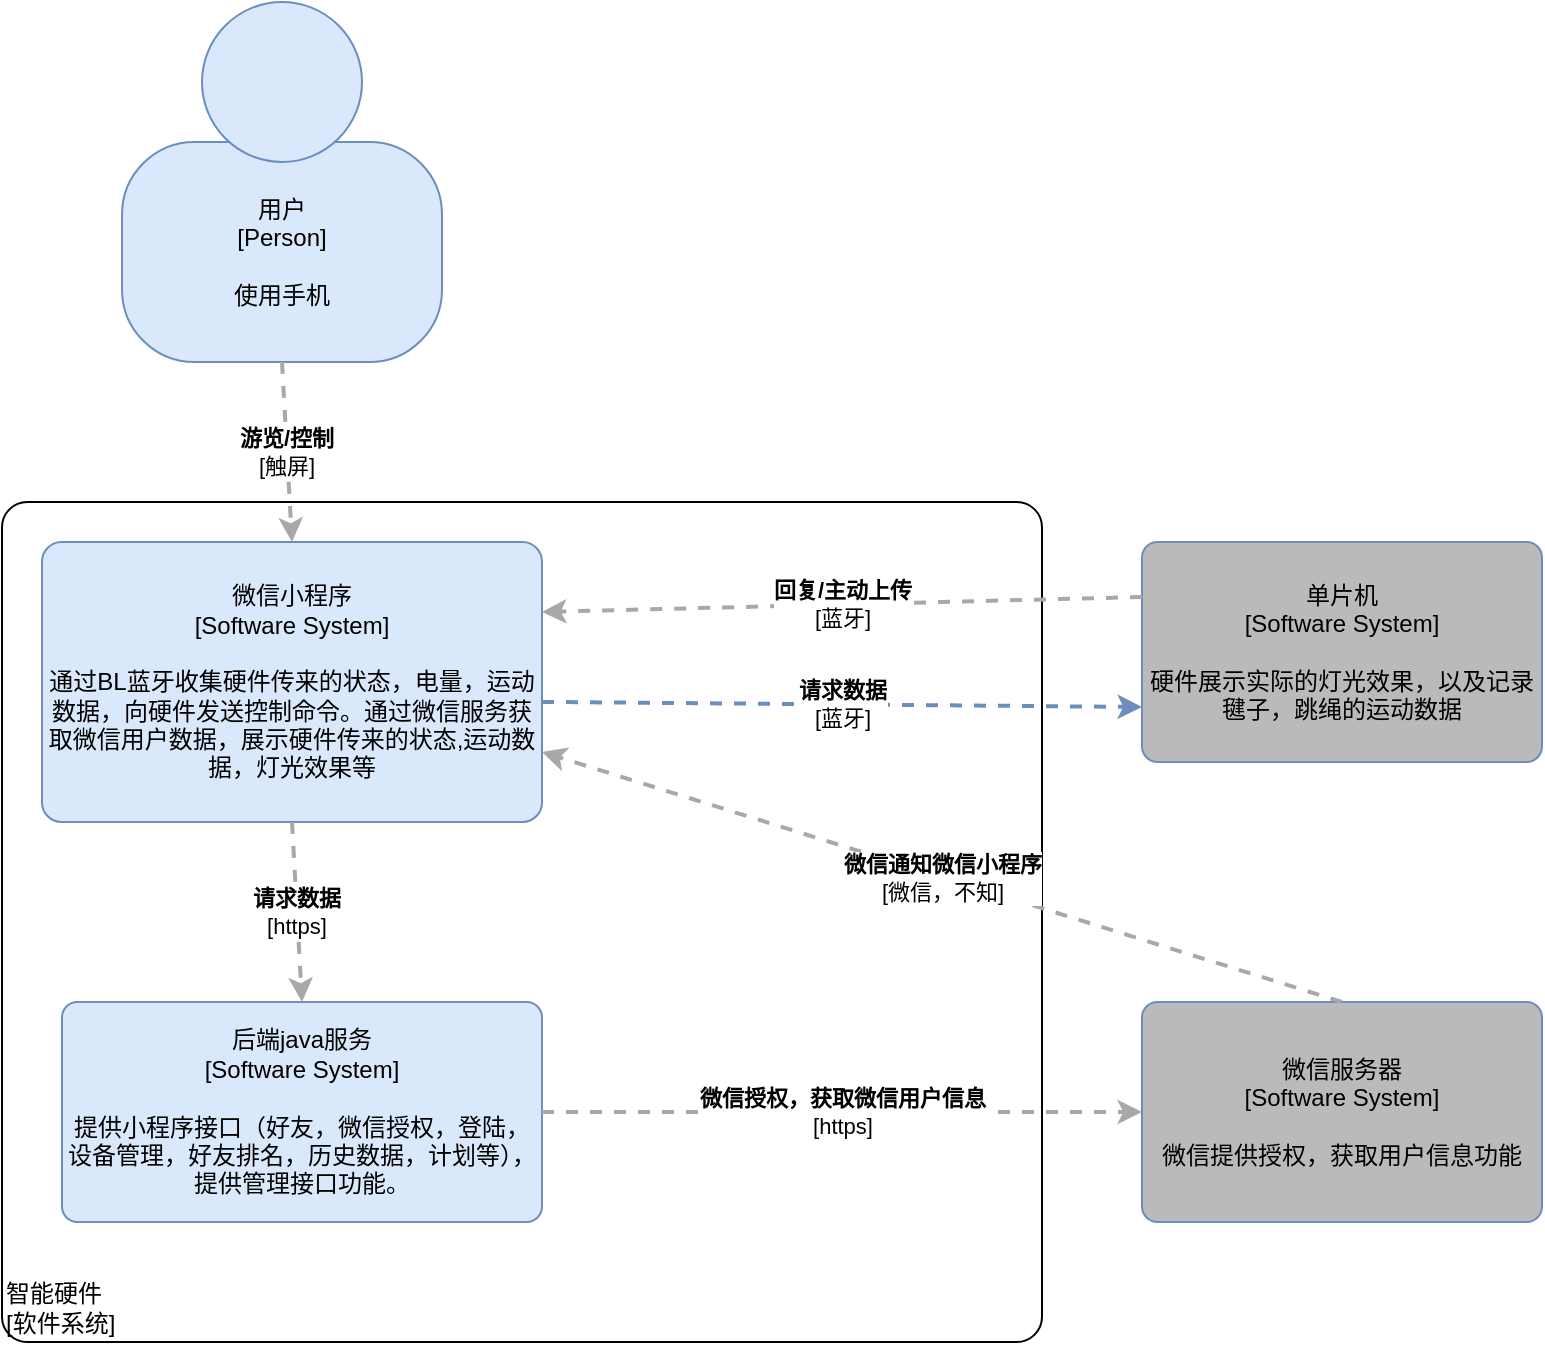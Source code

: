 <mxfile version="12.3.1" type="github" pages="2"><diagram id="dFLPB957eW2LdXgKGIzN" name="第 1 页"><mxGraphModel dx="1422" dy="770" grid="1" gridSize="10" guides="1" tooltips="1" connect="1" arrows="1" fold="1" page="1" pageScale="1" pageWidth="1100" pageHeight="850" math="0" shadow="0"><root><mxCell id="0"/><mxCell id="1" parent="0"/><object label="&lt;div style=&quot;text-align: left&quot;&gt;智能硬件&lt;/div&gt;&lt;div style=&quot;text-align: left&quot;&gt;[软件系统]&lt;/div&gt;" placeholders="1" c4Name="智能硬件" c4Type="ExecutionEnvironment" c4Application="软件系统" id="0BXv9Z6ZCEVB2dCwjM8f-7"><mxCell style="rounded=1;whiteSpace=wrap;html=1;labelBackgroundColor=none;fillColor=#ffffff;fontColor=#000000;align=left;arcSize=3;strokeColor=#000000;verticalAlign=bottom;" vertex="1" parent="1"><mxGeometry x="240" y="360" width="520" height="420" as="geometry"/><C4ExecutionEnvironment as="c4"/></mxCell></object><mxCell id="0BXv9Z6ZCEVB2dCwjM8f-1" value="" style="group;rounded=0;labelBackgroundColor=none;fillColor=none;fontColor=#000000;align=center;html=1;" vertex="1" connectable="0" parent="1"><mxGeometry x="300" y="110" width="160" height="180" as="geometry"/><C4Person as="c4"/></mxCell><object label="&lt;div&gt;用户&lt;/div&gt;&lt;div&gt;[Person]&lt;/div&gt;&lt;div&gt;&lt;br&gt;&lt;/div&gt;&lt;div&gt;使用手机&lt;/div&gt;" placeholders="1" c4Name="name" c4Type="body" c4Description="Beschreibung" id="0BXv9Z6ZCEVB2dCwjM8f-2"><mxCell style="rounded=1;whiteSpace=wrap;html=1;labelBackgroundColor=none;fillColor=#dae8fc;fontColor=#000000;align=center;arcSize=33;strokeColor=#6c8ebf;" vertex="1" parent="0BXv9Z6ZCEVB2dCwjM8f-1"><mxGeometry y="70" width="160" height="110" as="geometry"/><C4Person as="c4"/></mxCell></object><mxCell id="0BXv9Z6ZCEVB2dCwjM8f-3" value="" style="ellipse;whiteSpace=wrap;html=1;aspect=fixed;rounded=0;labelBackgroundColor=none;fillColor=#dae8fc;fontSize=12;fontColor=#000000;align=center;strokeColor=#6c8ebf;" vertex="1" parent="0BXv9Z6ZCEVB2dCwjM8f-1"><mxGeometry x="40" width="80" height="80" as="geometry"/><C4Person as="c4"/></mxCell><object label="微信小程序&lt;div&gt;[Software System]&lt;/div&gt;&lt;div&gt;&lt;br&gt;&lt;/div&gt;&lt;div&gt;通过BL蓝牙收集硬件传来的状态，电量，运动数据，向硬件发送控制命令。通过微信服务获取微信用户数据，展示硬件传来的状态,运动数据，灯光效果等" placeholders="1" c4Name="微信小程序" c4Type="SoftwareSystem" c4Description="通过BL蓝牙收集硬件传来的状态，电量，运动数据，向硬件发送控制命令。通过微信服务获取微信用户数据，展示硬件传来的状态,运动数据，灯光效果等" id="0BXv9Z6ZCEVB2dCwjM8f-4"><mxCell style="rounded=1;whiteSpace=wrap;html=1;labelBackgroundColor=none;fillColor=#dae8fc;fontColor=#000000;align=center;arcSize=7;strokeColor=#6c8ebf;" vertex="1" parent="1"><mxGeometry x="260" y="380" width="250" height="140" as="geometry"/><C4SoftwareSystem as="c4"/></mxCell></object><object label="单片机&lt;div&gt;[Software System]&lt;/div&gt;&lt;div&gt;&lt;br&gt;&lt;/div&gt;&lt;div&gt;硬件展示实际的灯光效果，以及记录毽子，跳绳的运动数据" placeholders="1" c4Name="单片机" c4Type="SoftwareSystem" c4Description="硬件展示实际的灯光效果，以及记录毽子，跳绳的运动数据" id="0BXv9Z6ZCEVB2dCwjM8f-6"><mxCell style="rounded=1;whiteSpace=wrap;html=1;labelBackgroundColor=none;fillColor=#BABABA;fontColor=#000000;align=center;arcSize=7;strokeColor=#6c8ebf;" vertex="1" parent="1"><mxGeometry x="810" y="380" width="200" height="110" as="geometry"/><C4SoftwareSystem as="c4"/></mxCell></object><object label="后端java服务&lt;div&gt;[Software System]&lt;/div&gt;&lt;div&gt;&lt;br&gt;&lt;/div&gt;&lt;div&gt;提供小程序接口（好友，微信授权，登陆，设备管理，好友排名，历史数据，计划等），提供管理接口功能。" placeholders="1" c4Name="后端java服务" c4Type="SoftwareSystem" c4Description="提供小程序接口（好友，微信授权，登陆，设备管理，好友排名，历史数据，计划等），提供管理接口功能。" id="0BXv9Z6ZCEVB2dCwjM8f-8"><mxCell style="rounded=1;whiteSpace=wrap;html=1;labelBackgroundColor=none;fillColor=#dae8fc;fontColor=#000000;align=center;arcSize=7;strokeColor=#6c8ebf;" vertex="1" parent="1"><mxGeometry x="270" y="610" width="240" height="110" as="geometry"/><C4SoftwareSystem as="c4"/></mxCell></object><object label="微信服务器&lt;div&gt;[Software System]&lt;/div&gt;&lt;div&gt;&lt;br&gt;&lt;/div&gt;&lt;div&gt;微信提供授权，获取用户信息功能" placeholders="1" c4Name="微信服务器" c4Type="SoftwareSystem" c4Description="微信提供授权，获取用户信息功能" id="0BXv9Z6ZCEVB2dCwjM8f-9"><mxCell style="rounded=1;whiteSpace=wrap;html=1;labelBackgroundColor=none;fillColor=#BABABA;fontColor=#000000;align=center;arcSize=7;strokeColor=#6c8ebf;" vertex="1" parent="1"><mxGeometry x="810" y="610" width="200" height="110" as="geometry"/><C4SoftwareSystem as="c4"/></mxCell></object><object label="&lt;div style=&quot;text-align: left&quot;&gt;&lt;div style=&quot;text-align: center&quot;&gt;&lt;b&gt;游览/控制&lt;/b&gt;&lt;/div&gt;&lt;div style=&quot;text-align: center&quot;&gt;[触屏]&lt;/div&gt;&lt;/div&gt;" c4Type="Relationship" c4Description="游览/控制" c4Technology="触屏" id="0BXv9Z6ZCEVB2dCwjM8f-10"><mxCell style="edgeStyle=none;rounded=0;html=1;entryX=0.5;entryY=0;jettySize=auto;orthogonalLoop=1;strokeColor=#A8A8A8;strokeWidth=2;fontColor=#000000;jumpStyle=none;dashed=1;exitX=0.5;exitY=1;exitDx=0;exitDy=0;entryDx=0;entryDy=0;" edge="1" parent="1" source="0BXv9Z6ZCEVB2dCwjM8f-2" target="0BXv9Z6ZCEVB2dCwjM8f-4"><mxGeometry width="160" relative="1" as="geometry"><mxPoint x="380" y="310" as="sourcePoint"/><mxPoint x="540" y="310" as="targetPoint"/></mxGeometry><C4Relationship as="c4"/></mxCell></object><object label="&lt;div style=&quot;text-align: left&quot;&gt;&lt;div style=&quot;text-align: center&quot;&gt;&lt;b&gt;请求数据&lt;/b&gt;&lt;/div&gt;&lt;div style=&quot;text-align: center&quot;&gt;[蓝牙]&lt;/div&gt;&lt;/div&gt;" c4Type="Relationship" c4Description="请求数据" c4Technology="蓝牙" id="0BXv9Z6ZCEVB2dCwjM8f-11"><mxCell style="edgeStyle=none;rounded=0;html=1;entryX=0;entryY=0.75;jettySize=auto;orthogonalLoop=1;strokeColor=#6c8ebf;strokeWidth=2;fontColor=#000000;jumpStyle=none;dashed=1;exitX=1;exitY=0.571;exitDx=0;exitDy=0;exitPerimeter=0;entryDx=0;entryDy=0;fillColor=#dae8fc;" edge="1" parent="1" source="0BXv9Z6ZCEVB2dCwjM8f-4" target="0BXv9Z6ZCEVB2dCwjM8f-6"><mxGeometry width="160" relative="1" as="geometry"><mxPoint x="550" y="460" as="sourcePoint"/><mxPoint x="710" y="460" as="targetPoint"/></mxGeometry><C4Relationship as="c4"/></mxCell></object><object label="&lt;div style=&quot;text-align: left&quot;&gt;&lt;div style=&quot;text-align: center&quot;&gt;&lt;b&gt;回复/主动上传&lt;/b&gt;&lt;/div&gt;&lt;div style=&quot;text-align: center&quot;&gt;[蓝牙]&lt;/div&gt;&lt;/div&gt;" c4Type="Relationship" c4Description="回复/主动上传" c4Technology="蓝牙" id="0BXv9Z6ZCEVB2dCwjM8f-12"><mxCell style="edgeStyle=none;rounded=0;html=1;jettySize=auto;orthogonalLoop=1;strokeColor=#A8A8A8;strokeWidth=2;fontColor=#000000;jumpStyle=none;dashed=1;exitX=0;exitY=0.25;exitDx=0;exitDy=0;entryX=1;entryY=0.25;entryDx=0;entryDy=0;" edge="1" parent="1" source="0BXv9Z6ZCEVB2dCwjM8f-6" target="0BXv9Z6ZCEVB2dCwjM8f-4"><mxGeometry width="160" relative="1" as="geometry"><mxPoint x="590" y="410" as="sourcePoint"/><mxPoint x="750" y="410" as="targetPoint"/><Array as="points"/></mxGeometry><C4Relationship as="c4"/></mxCell></object><object label="&lt;div style=&quot;text-align: left&quot;&gt;&lt;div style=&quot;text-align: center&quot;&gt;&lt;b&gt;请求数据&lt;/b&gt;&lt;/div&gt;&lt;div style=&quot;text-align: center&quot;&gt;[https]&lt;/div&gt;&lt;/div&gt;" c4Type="Relationship" c4Description="请求数据" c4Technology="https" id="0BXv9Z6ZCEVB2dCwjM8f-13"><mxCell style="edgeStyle=none;rounded=0;html=1;entryX=0.5;entryY=0;jettySize=auto;orthogonalLoop=1;strokeColor=#A8A8A8;strokeWidth=2;fontColor=#000000;jumpStyle=none;dashed=1;exitX=0.5;exitY=1;exitDx=0;exitDy=0;entryDx=0;entryDy=0;" edge="1" parent="1" source="0BXv9Z6ZCEVB2dCwjM8f-4" target="0BXv9Z6ZCEVB2dCwjM8f-8"><mxGeometry width="160" relative="1" as="geometry"><mxPoint x="480" y="560" as="sourcePoint"/><mxPoint x="640" y="560" as="targetPoint"/></mxGeometry><C4Relationship as="c4"/></mxCell></object><object label="&lt;div style=&quot;text-align: left&quot;&gt;&lt;div style=&quot;text-align: center&quot;&gt;&lt;b&gt;微信授权，获取微信用户信息&lt;/b&gt;&lt;/div&gt;&lt;div style=&quot;text-align: center&quot;&gt;[https]&lt;/div&gt;&lt;/div&gt;" c4Type="Relationship" c4Description="微信授权，获取微信用户信息" c4Technology="https" id="0BXv9Z6ZCEVB2dCwjM8f-14"><mxCell style="edgeStyle=none;rounded=0;html=1;entryX=0;entryY=0.5;jettySize=auto;orthogonalLoop=1;strokeColor=#A8A8A8;strokeWidth=2;fontColor=#000000;jumpStyle=none;dashed=1;exitX=1;exitY=0.5;exitDx=0;exitDy=0;entryDx=0;entryDy=0;" edge="1" parent="1" source="0BXv9Z6ZCEVB2dCwjM8f-8" target="0BXv9Z6ZCEVB2dCwjM8f-9"><mxGeometry width="160" relative="1" as="geometry"><mxPoint x="570" y="670" as="sourcePoint"/><mxPoint x="730" y="670" as="targetPoint"/></mxGeometry><C4Relationship as="c4"/></mxCell></object><object label="&lt;div style=&quot;text-align: left&quot;&gt;&lt;div style=&quot;text-align: center&quot;&gt;&lt;b&gt;微信通知微信小程序&lt;/b&gt;&lt;/div&gt;&lt;div style=&quot;text-align: center&quot;&gt;[微信，不知]&lt;/div&gt;&lt;/div&gt;" c4Type="Relationship" c4Description="微信通知微信小程序" c4Technology="微信，不知" id="0BXv9Z6ZCEVB2dCwjM8f-15"><mxCell style="edgeStyle=none;rounded=0;html=1;entryX=1;entryY=0.75;jettySize=auto;orthogonalLoop=1;strokeColor=#A8A8A8;strokeWidth=2;fontColor=#000000;jumpStyle=none;dashed=1;exitX=0.5;exitY=0;exitDx=0;exitDy=0;entryDx=0;entryDy=0;" edge="1" parent="1" source="0BXv9Z6ZCEVB2dCwjM8f-9" target="0BXv9Z6ZCEVB2dCwjM8f-4"><mxGeometry width="160" relative="1" as="geometry"><mxPoint x="540" y="550" as="sourcePoint"/><mxPoint x="700" y="550" as="targetPoint"/></mxGeometry><C4Relationship as="c4"/></mxCell></object></root></mxGraphModel></diagram><diagram id="M_smlkzz42Mpam0_W2sp" name="第 2 页"><mxGraphModel dx="1422" dy="770" grid="1" gridSize="10" guides="1" tooltips="1" connect="1" arrows="1" fold="1" page="1" pageScale="1" pageWidth="827" pageHeight="1169" math="0" shadow="0"><root><mxCell id="r4-1AyE3SMvCcNANmb57-0"/><mxCell id="r4-1AyE3SMvCcNANmb57-1" parent="r4-1AyE3SMvCcNANmb57-0"/></root></mxGraphModel></diagram></mxfile>